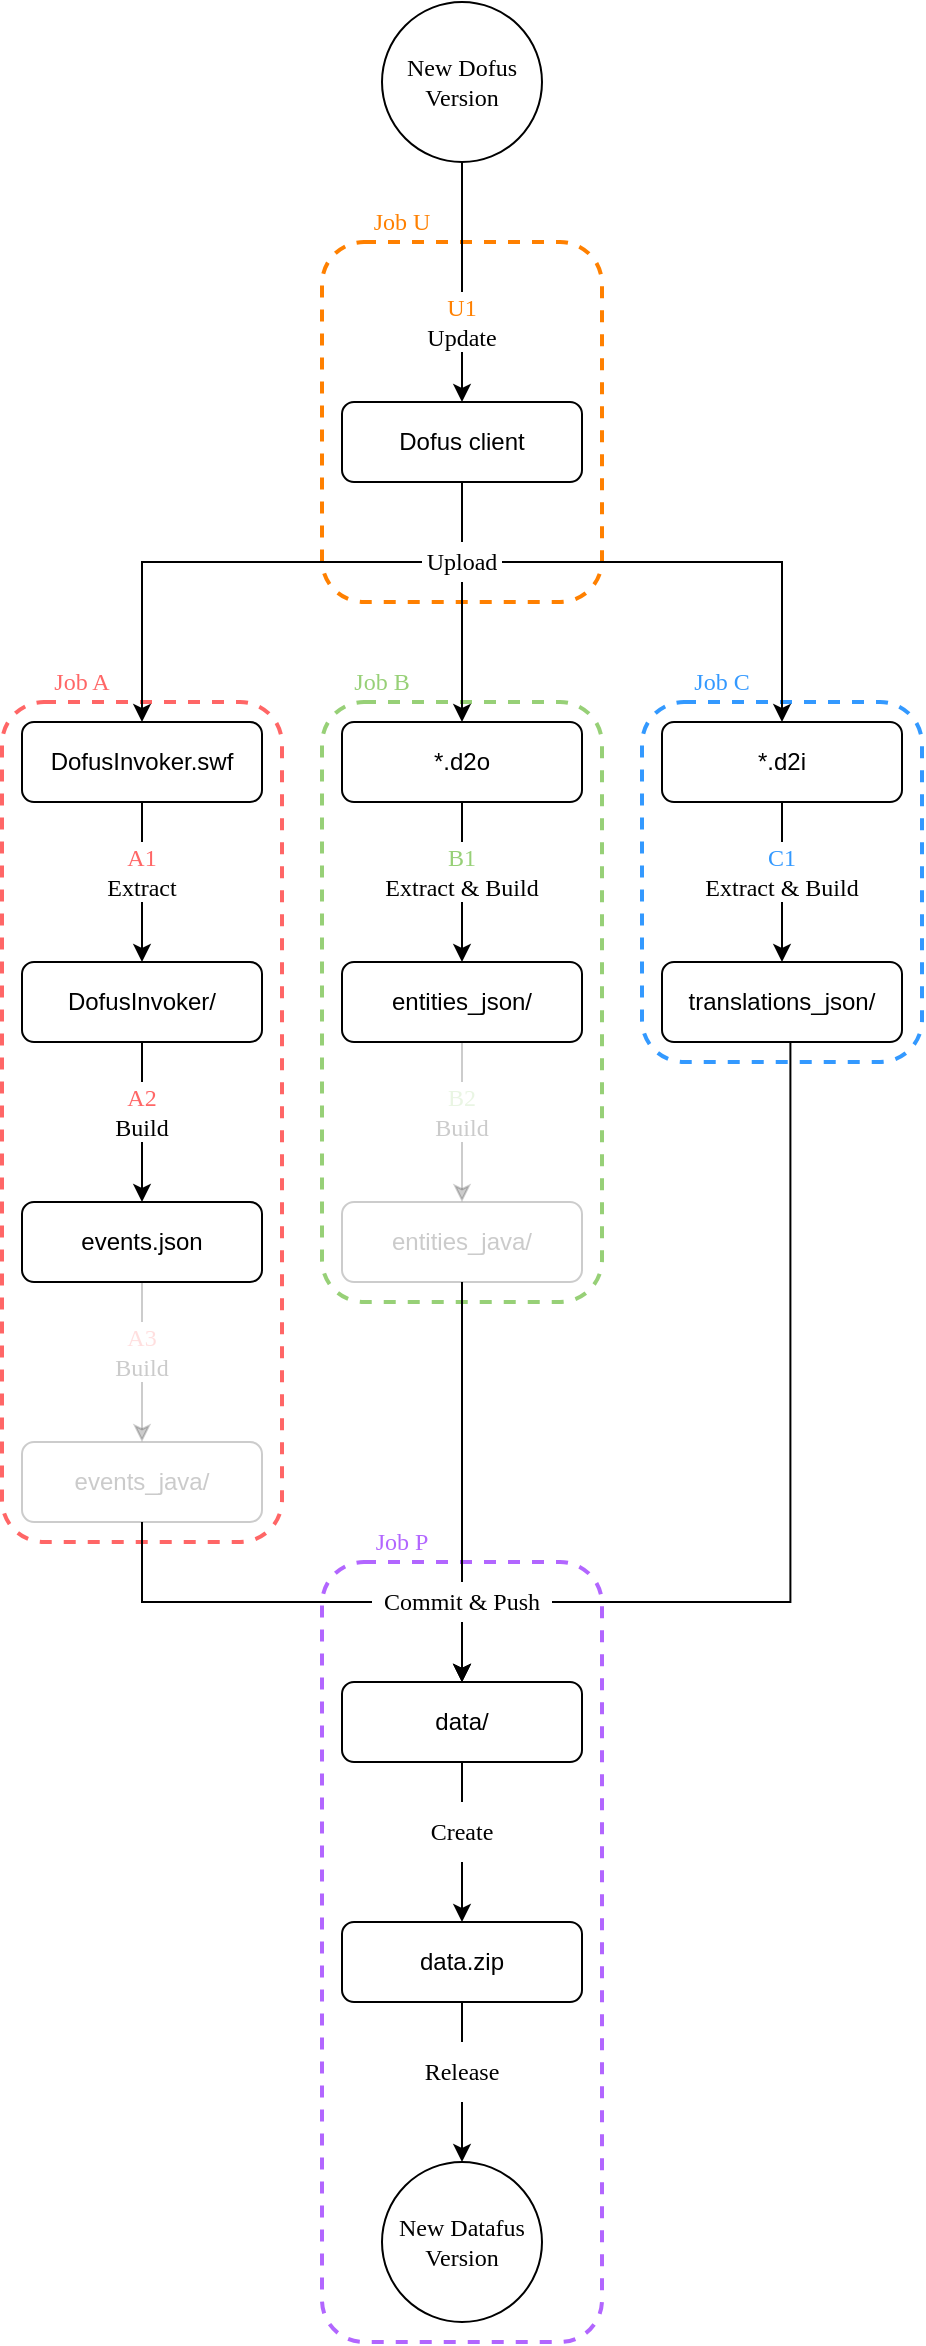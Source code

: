 <mxfile>
    <diagram id="nhp_7rRbsJUrWBSMZgtv" name="Page-1">
        <mxGraphModel dx="1148" dy="1075" grid="1" gridSize="10" guides="1" tooltips="1" connect="1" arrows="1" fold="1" page="1" pageScale="1" pageWidth="520" pageHeight="600" math="0" shadow="0">
            <root>
                <mxCell id="0"/>
                <mxCell id="1" parent="0"/>
                <mxCell id="sLgVvRYrVAXlJ8nYai_G-16" value="" style="rounded=1;whiteSpace=wrap;html=1;fontFamily=Georgia;fillColor=none;dashed=1;strokeWidth=2;strokeColor=#B266FF;connectable=0;" parent="1" vertex="1">
                    <mxGeometry x="190" y="580" width="140" height="390" as="geometry"/>
                </mxCell>
                <mxCell id="sLgVvRYrVAXlJ8nYai_G-20" value="" style="rounded=1;whiteSpace=wrap;html=1;fontFamily=Georgia;fillColor=none;dashed=1;strokeWidth=2;strokeColor=#FF8000;connectable=0;" parent="1" vertex="1">
                    <mxGeometry x="190" y="-80" width="140" height="180" as="geometry"/>
                </mxCell>
                <mxCell id="apTINImMdSON69x1LJTN-12" value="" style="rounded=1;whiteSpace=wrap;html=1;fontFamily=Georgia;fillColor=none;dashed=1;strokeWidth=2;strokeColor=#FF6666;connectable=0;" parent="1" vertex="1">
                    <mxGeometry x="30" y="150" width="140" height="420" as="geometry"/>
                </mxCell>
                <mxCell id="apTINImMdSON69x1LJTN-14" value="" style="rounded=1;whiteSpace=wrap;html=1;fontFamily=Georgia;fillColor=none;dashed=1;strokeWidth=2;strokeColor=#3399FF;connectable=0;" parent="1" vertex="1">
                    <mxGeometry x="350" y="150" width="140" height="180" as="geometry"/>
                </mxCell>
                <mxCell id="apTINImMdSON69x1LJTN-13" value="" style="rounded=1;whiteSpace=wrap;html=1;fontFamily=Georgia;fillColor=none;dashed=1;strokeWidth=2;strokeColor=#97D077;connectable=0;" parent="1" vertex="1">
                    <mxGeometry x="190" y="150" width="140" height="300" as="geometry"/>
                </mxCell>
                <mxCell id="apTINImMdSON69x1LJTN-1" value="New Dofus Version" style="ellipse;whiteSpace=wrap;html=1;aspect=fixed;fontFamily=Georgia;" parent="1" vertex="1">
                    <mxGeometry x="220" y="-200" width="80" height="80" as="geometry"/>
                </mxCell>
                <mxCell id="apTINImMdSON69x1LJTN-2" value="*.d2o" style="rounded=1;whiteSpace=wrap;html=1;fontFamily=Helvetica;" parent="1" vertex="1">
                    <mxGeometry x="200" y="160" width="120" height="40" as="geometry"/>
                </mxCell>
                <mxCell id="apTINImMdSON69x1LJTN-3" value="*.d2i" style="rounded=1;whiteSpace=wrap;html=1;fontFamily=Helvetica;" parent="1" vertex="1">
                    <mxGeometry x="360" y="160" width="120" height="40" as="geometry"/>
                </mxCell>
                <mxCell id="apTINImMdSON69x1LJTN-4" value="DofusInvoker.swf" style="rounded=1;whiteSpace=wrap;html=1;fontFamily=Helvetica;" parent="1" vertex="1">
                    <mxGeometry x="40" y="160" width="120" height="40" as="geometry"/>
                </mxCell>
                <mxCell id="apTINImMdSON69x1LJTN-5" value="DofusInvoker/" style="rounded=1;whiteSpace=wrap;html=1;fontFamily=Helvetica;" parent="1" vertex="1">
                    <mxGeometry x="40" y="280" width="120" height="40" as="geometry"/>
                </mxCell>
                <mxCell id="apTINImMdSON69x1LJTN-6" value="entities_json/" style="rounded=1;whiteSpace=wrap;html=1;fontFamily=Helvetica;" parent="1" vertex="1">
                    <mxGeometry x="200" y="280" width="120" height="40" as="geometry"/>
                </mxCell>
                <mxCell id="apTINImMdSON69x1LJTN-7" value="translations_json/" style="rounded=1;whiteSpace=wrap;html=1;fontFamily=Helvetica;" parent="1" vertex="1">
                    <mxGeometry x="360" y="280" width="120" height="40" as="geometry"/>
                </mxCell>
                <mxCell id="apTINImMdSON69x1LJTN-8" value="entities_java/" style="rounded=1;whiteSpace=wrap;html=1;fontFamily=Helvetica;opacity=20;textOpacity=20;" parent="1" vertex="1">
                    <mxGeometry x="200" y="400" width="120" height="40" as="geometry"/>
                </mxCell>
                <mxCell id="apTINImMdSON69x1LJTN-9" value="events.json" style="rounded=1;whiteSpace=wrap;html=1;fontFamily=Helvetica;" parent="1" vertex="1">
                    <mxGeometry x="40" y="400" width="120" height="40" as="geometry"/>
                </mxCell>
                <mxCell id="apTINImMdSON69x1LJTN-16" style="edgeStyle=orthogonalEdgeStyle;rounded=0;orthogonalLoop=1;jettySize=auto;html=1;exitX=0.5;exitY=1;exitDx=0;exitDy=0;entryX=0.5;entryY=0;entryDx=0;entryDy=0;fontFamily=Georgia;" parent="1" source="apTINImMdSON69x1LJTN-4" target="apTINImMdSON69x1LJTN-5" edge="1">
                    <mxGeometry relative="1" as="geometry"/>
                </mxCell>
                <mxCell id="apTINImMdSON69x1LJTN-17" style="edgeStyle=orthogonalEdgeStyle;rounded=0;orthogonalLoop=1;jettySize=auto;html=1;exitX=0.5;exitY=1;exitDx=0;exitDy=0;entryX=0.5;entryY=0;entryDx=0;entryDy=0;fontFamily=Georgia;" parent="1" source="apTINImMdSON69x1LJTN-5" target="apTINImMdSON69x1LJTN-9" edge="1">
                    <mxGeometry relative="1" as="geometry">
                        <mxPoint x="110" y="210" as="sourcePoint"/>
                        <mxPoint x="110" y="290" as="targetPoint"/>
                    </mxGeometry>
                </mxCell>
                <mxCell id="apTINImMdSON69x1LJTN-18" style="edgeStyle=orthogonalEdgeStyle;rounded=0;orthogonalLoop=1;jettySize=auto;html=1;exitX=0.5;exitY=1;exitDx=0;exitDy=0;entryX=0.5;entryY=0;entryDx=0;entryDy=0;fontFamily=Georgia;opacity=20;" parent="1" source="apTINImMdSON69x1LJTN-9" target="MlVKwU8iSEv3AwQgIC7t-1" edge="1">
                    <mxGeometry relative="1" as="geometry">
                        <mxPoint x="110" y="330" as="sourcePoint"/>
                        <mxPoint x="100" y="520" as="targetPoint"/>
                    </mxGeometry>
                </mxCell>
                <mxCell id="apTINImMdSON69x1LJTN-19" style="edgeStyle=orthogonalEdgeStyle;rounded=0;orthogonalLoop=1;jettySize=auto;html=1;entryX=0.5;entryY=0;entryDx=0;entryDy=0;fontFamily=Georgia;exitX=0.5;exitY=1;exitDx=0;exitDy=0;opacity=20;" parent="1" source="apTINImMdSON69x1LJTN-6" target="apTINImMdSON69x1LJTN-8" edge="1">
                    <mxGeometry relative="1" as="geometry">
                        <mxPoint x="110" y="450" as="sourcePoint"/>
                        <mxPoint x="110" y="530" as="targetPoint"/>
                    </mxGeometry>
                </mxCell>
                <mxCell id="apTINImMdSON69x1LJTN-20" style="edgeStyle=orthogonalEdgeStyle;rounded=0;orthogonalLoop=1;jettySize=auto;html=1;fontFamily=Georgia;exitX=0.5;exitY=1;exitDx=0;exitDy=0;" parent="1" source="apTINImMdSON69x1LJTN-2" edge="1">
                    <mxGeometry relative="1" as="geometry">
                        <mxPoint x="270" y="330" as="sourcePoint"/>
                        <mxPoint x="260" y="280" as="targetPoint"/>
                    </mxGeometry>
                </mxCell>
                <mxCell id="apTINImMdSON69x1LJTN-21" style="edgeStyle=orthogonalEdgeStyle;rounded=0;orthogonalLoop=1;jettySize=auto;html=1;fontFamily=Georgia;exitX=0.5;exitY=1;exitDx=0;exitDy=0;entryX=0.5;entryY=0;entryDx=0;entryDy=0;" parent="1" source="apTINImMdSON69x1LJTN-3" target="apTINImMdSON69x1LJTN-7" edge="1">
                    <mxGeometry relative="1" as="geometry">
                        <mxPoint x="270" y="210" as="sourcePoint"/>
                        <mxPoint x="270" y="290" as="targetPoint"/>
                    </mxGeometry>
                </mxCell>
                <mxCell id="apTINImMdSON69x1LJTN-22" style="edgeStyle=orthogonalEdgeStyle;rounded=0;orthogonalLoop=1;jettySize=auto;html=1;entryX=0.5;entryY=0;entryDx=0;entryDy=0;fontFamily=Georgia;exitX=0.5;exitY=1;exitDx=0;exitDy=0;" parent="1" source="HrQ2cZQvFkraFqn7cPHn-2" target="apTINImMdSON69x1LJTN-4" edge="1">
                    <mxGeometry relative="1" as="geometry">
                        <mxPoint x="230" y="-130" as="sourcePoint"/>
                        <mxPoint x="110" y="290" as="targetPoint"/>
                        <Array as="points">
                            <mxPoint x="260" y="80"/>
                            <mxPoint x="100" y="80"/>
                        </Array>
                    </mxGeometry>
                </mxCell>
                <mxCell id="apTINImMdSON69x1LJTN-23" style="edgeStyle=orthogonalEdgeStyle;rounded=0;orthogonalLoop=1;jettySize=auto;html=1;exitX=0.5;exitY=1;exitDx=0;exitDy=0;fontFamily=Georgia;" parent="1" source="apTINImMdSON69x1LJTN-34" edge="1">
                    <mxGeometry relative="1" as="geometry">
                        <mxPoint x="270" y="90" as="sourcePoint"/>
                        <mxPoint x="420" y="160" as="targetPoint"/>
                        <Array as="points">
                            <mxPoint x="260" y="80"/>
                            <mxPoint x="420" y="80"/>
                        </Array>
                    </mxGeometry>
                </mxCell>
                <mxCell id="apTINImMdSON69x1LJTN-24" style="edgeStyle=orthogonalEdgeStyle;rounded=0;orthogonalLoop=1;jettySize=auto;html=1;fontFamily=Georgia;" parent="1" source="apTINImMdSON69x1LJTN-34" target="apTINImMdSON69x1LJTN-2" edge="1">
                    <mxGeometry relative="1" as="geometry">
                        <mxPoint x="260" y="80" as="sourcePoint"/>
                        <mxPoint x="430" y="170" as="targetPoint"/>
                    </mxGeometry>
                </mxCell>
                <mxCell id="apTINImMdSON69x1LJTN-25" value="&lt;div style=&quot;font-size: 12px&quot;&gt;&lt;font style=&quot;font-size: 12px&quot;&gt;A1&lt;/font&gt;&lt;/div&gt;&lt;div style=&quot;font-size: 12px&quot;&gt;&lt;font style=&quot;font-size: 12px&quot;&gt;&lt;font style=&quot;font-size: 12px&quot; color=&quot;#000000&quot;&gt;Extract&lt;/font&gt;&lt;br&gt;&lt;/font&gt;&lt;/div&gt;" style="text;html=1;strokeColor=none;align=center;verticalAlign=middle;whiteSpace=wrap;rounded=0;dashed=1;fontFamily=Georgia;spacing=0;fontSize=11;fontColor=#FF6666;labelBackgroundColor=none;fillColor=default;" parent="1" vertex="1">
                    <mxGeometry x="80" y="220" width="40" height="30" as="geometry"/>
                </mxCell>
                <mxCell id="apTINImMdSON69x1LJTN-26" value="&lt;div&gt;&lt;font color=&quot;#FF6666&quot;&gt;A3&lt;/font&gt;&lt;br&gt;&lt;/div&gt;&lt;div&gt;Build&lt;/div&gt;" style="text;html=1;strokeColor=none;align=center;verticalAlign=middle;whiteSpace=wrap;rounded=0;dashed=1;fontFamily=Georgia;fillColor=#FFFFFF;textOpacity=20;" parent="1" vertex="1">
                    <mxGeometry x="80" y="460" width="40" height="30" as="geometry"/>
                </mxCell>
                <mxCell id="apTINImMdSON69x1LJTN-28" value="&lt;div&gt;&lt;font color=&quot;#FF6666&quot;&gt;A2&lt;/font&gt;&lt;br&gt;&lt;/div&gt;&lt;div&gt;Build&lt;/div&gt;" style="text;html=1;strokeColor=none;align=center;verticalAlign=middle;whiteSpace=wrap;rounded=0;dashed=1;fontFamily=Georgia;fillColor=#FFFFFF;" parent="1" vertex="1">
                    <mxGeometry x="80" y="340" width="40" height="30" as="geometry"/>
                </mxCell>
                <mxCell id="apTINImMdSON69x1LJTN-29" value="&lt;div&gt;&lt;font color=&quot;#97D077&quot;&gt;B2&lt;/font&gt;&lt;br&gt;&lt;/div&gt;&lt;div&gt;Build&lt;/div&gt;" style="text;html=1;strokeColor=none;align=center;verticalAlign=middle;whiteSpace=wrap;rounded=0;dashed=1;fontFamily=Georgia;fillColor=#FFFFFF;textOpacity=20;" parent="1" vertex="1">
                    <mxGeometry x="240" y="340" width="40" height="30" as="geometry"/>
                </mxCell>
                <mxCell id="apTINImMdSON69x1LJTN-30" value="&lt;div&gt;&lt;font color=&quot;#97D077&quot;&gt;B1&lt;/font&gt;&lt;br&gt;&lt;/div&gt;&lt;div&gt;Extract &amp;amp; Build&lt;/div&gt;" style="text;html=1;strokeColor=none;align=center;verticalAlign=middle;whiteSpace=wrap;rounded=0;dashed=1;fontFamily=Georgia;fillColor=#FFFFFF;" parent="1" vertex="1">
                    <mxGeometry x="200" y="220" width="120" height="30" as="geometry"/>
                </mxCell>
                <mxCell id="apTINImMdSON69x1LJTN-32" value="&lt;div&gt;&lt;font color=&quot;#3399FF&quot;&gt;C1&lt;/font&gt;&lt;br&gt;&lt;/div&gt;&lt;div&gt;Extract &amp;amp; Build&lt;/div&gt;" style="text;html=1;strokeColor=none;align=center;verticalAlign=middle;whiteSpace=wrap;rounded=0;dashed=1;fontFamily=Georgia;fillColor=#FFFFFF;" parent="1" vertex="1">
                    <mxGeometry x="360" y="220" width="120" height="30" as="geometry"/>
                </mxCell>
                <mxCell id="apTINImMdSON69x1LJTN-47" value="Job A" style="text;html=1;strokeColor=none;align=center;verticalAlign=middle;whiteSpace=wrap;rounded=0;dashed=1;fontFamily=Georgia;fontColor=#FF6666;" parent="1" vertex="1">
                    <mxGeometry x="50" y="130" width="40" height="20" as="geometry"/>
                </mxCell>
                <mxCell id="apTINImMdSON69x1LJTN-51" value="Job B" style="text;html=1;strokeColor=none;align=center;verticalAlign=middle;whiteSpace=wrap;rounded=0;dashed=1;fontFamily=Georgia;fontColor=#97D077;" parent="1" vertex="1">
                    <mxGeometry x="200" y="130" width="40" height="20" as="geometry"/>
                </mxCell>
                <mxCell id="apTINImMdSON69x1LJTN-52" value="&lt;font color=&quot;#3399FF&quot;&gt;Job C&lt;br&gt;&lt;/font&gt;" style="text;html=1;strokeColor=none;align=center;verticalAlign=middle;whiteSpace=wrap;rounded=0;dashed=1;fontFamily=Georgia;fontColor=#FF6666;" parent="1" vertex="1">
                    <mxGeometry x="370" y="130" width="40" height="20" as="geometry"/>
                </mxCell>
                <mxCell id="MlVKwU8iSEv3AwQgIC7t-1" value="events_java/" style="rounded=1;whiteSpace=wrap;html=1;fontFamily=Helvetica;opacity=20;textOpacity=20;" parent="1" vertex="1">
                    <mxGeometry x="40" y="520" width="120" height="40" as="geometry"/>
                </mxCell>
                <mxCell id="sLgVvRYrVAXlJ8nYai_G-1" value="data/" style="rounded=1;whiteSpace=wrap;html=1;fontFamily=Helvetica;" parent="1" vertex="1">
                    <mxGeometry x="200" y="640" width="120" height="40" as="geometry"/>
                </mxCell>
                <mxCell id="sLgVvRYrVAXlJ8nYai_G-2" style="edgeStyle=orthogonalEdgeStyle;rounded=0;orthogonalLoop=1;jettySize=auto;html=1;exitX=0.5;exitY=1;exitDx=0;exitDy=0;fontFamily=Georgia;entryX=0.5;entryY=0;entryDx=0;entryDy=0;" parent="1" source="MlVKwU8iSEv3AwQgIC7t-1" target="sLgVvRYrVAXlJ8nYai_G-1" edge="1">
                    <mxGeometry relative="1" as="geometry">
                        <mxPoint x="110" y="450" as="sourcePoint"/>
                        <mxPoint x="240" y="780" as="targetPoint"/>
                        <Array as="points">
                            <mxPoint x="100" y="600"/>
                            <mxPoint x="260" y="600"/>
                        </Array>
                    </mxGeometry>
                </mxCell>
                <mxCell id="sLgVvRYrVAXlJ8nYai_G-3" style="edgeStyle=orthogonalEdgeStyle;rounded=0;orthogonalLoop=1;jettySize=auto;html=1;fontFamily=Georgia;exitX=0.5;exitY=1;exitDx=0;exitDy=0;entryX=0.5;entryY=0;entryDx=0;entryDy=0;" parent="1" source="apTINImMdSON69x1LJTN-8" target="sLgVvRYrVAXlJ8nYai_G-1" edge="1">
                    <mxGeometry relative="1" as="geometry">
                        <mxPoint x="265" y="439" as="sourcePoint"/>
                        <mxPoint x="320" y="650" as="targetPoint"/>
                    </mxGeometry>
                </mxCell>
                <mxCell id="sLgVvRYrVAXlJ8nYai_G-4" style="edgeStyle=orthogonalEdgeStyle;rounded=0;orthogonalLoop=1;jettySize=auto;html=1;fontFamily=Georgia;exitX=0.535;exitY=1.007;exitDx=0;exitDy=0;exitPerimeter=0;entryX=0.5;entryY=0;entryDx=0;entryDy=0;" parent="1" source="apTINImMdSON69x1LJTN-7" target="sLgVvRYrVAXlJ8nYai_G-1" edge="1">
                    <mxGeometry relative="1" as="geometry">
                        <mxPoint x="270" y="450" as="sourcePoint"/>
                        <mxPoint x="310" y="790" as="targetPoint"/>
                        <Array as="points">
                            <mxPoint x="424" y="600"/>
                            <mxPoint x="260" y="600"/>
                        </Array>
                    </mxGeometry>
                </mxCell>
                <mxCell id="sLgVvRYrVAXlJ8nYai_G-9" value="&lt;div&gt;Commit &amp;amp; Push&lt;br&gt;&lt;/div&gt;" style="text;html=1;strokeColor=none;align=center;verticalAlign=middle;whiteSpace=wrap;rounded=0;dashed=1;fontFamily=Georgia;fillColor=#FFFFFF;" parent="1" vertex="1">
                    <mxGeometry x="215" y="590" width="90" height="20" as="geometry"/>
                </mxCell>
                <mxCell id="sLgVvRYrVAXlJ8nYai_G-10" style="edgeStyle=orthogonalEdgeStyle;rounded=0;orthogonalLoop=1;jettySize=auto;html=1;exitX=0.5;exitY=1;exitDx=0;exitDy=0;fontFamily=Georgia;entryX=0.5;entryY=0;entryDx=0;entryDy=0;" parent="1" source="sLgVvRYrVAXlJ8nYai_G-1" target="sLgVvRYrVAXlJ8nYai_G-11" edge="1">
                    <mxGeometry relative="1" as="geometry">
                        <mxPoint x="110" y="330" as="sourcePoint"/>
                        <mxPoint x="370" y="720" as="targetPoint"/>
                    </mxGeometry>
                </mxCell>
                <mxCell id="sLgVvRYrVAXlJ8nYai_G-11" value="data.zip" style="rounded=1;whiteSpace=wrap;html=1;fontFamily=Helvetica;" parent="1" vertex="1">
                    <mxGeometry x="200" y="760" width="120" height="40" as="geometry"/>
                </mxCell>
                <mxCell id="sLgVvRYrVAXlJ8nYai_G-12" value="New Datafus Version" style="ellipse;whiteSpace=wrap;html=1;aspect=fixed;fontFamily=Georgia;" parent="1" vertex="1">
                    <mxGeometry x="220" y="880" width="80" height="80" as="geometry"/>
                </mxCell>
                <mxCell id="sLgVvRYrVAXlJ8nYai_G-13" style="edgeStyle=orthogonalEdgeStyle;rounded=0;orthogonalLoop=1;jettySize=auto;html=1;exitX=0.5;exitY=1;exitDx=0;exitDy=0;fontFamily=Georgia;entryX=0.5;entryY=0;entryDx=0;entryDy=0;" parent="1" source="sLgVvRYrVAXlJ8nYai_G-11" target="sLgVvRYrVAXlJ8nYai_G-12" edge="1">
                    <mxGeometry relative="1" as="geometry">
                        <mxPoint x="270" y="690" as="sourcePoint"/>
                        <mxPoint x="270" y="770" as="targetPoint"/>
                    </mxGeometry>
                </mxCell>
                <mxCell id="sLgVvRYrVAXlJ8nYai_G-14" value="Create" style="text;html=1;strokeColor=none;align=center;verticalAlign=middle;whiteSpace=wrap;rounded=0;dashed=1;fontFamily=Georgia;fillColor=#FFFFFF;" parent="1" vertex="1">
                    <mxGeometry x="240" y="700" width="40" height="30" as="geometry"/>
                </mxCell>
                <mxCell id="sLgVvRYrVAXlJ8nYai_G-15" value="Release" style="text;html=1;strokeColor=none;align=center;verticalAlign=middle;whiteSpace=wrap;rounded=0;dashed=1;fontFamily=Georgia;fillColor=#FFFFFF;" parent="1" vertex="1">
                    <mxGeometry x="240" y="820" width="40" height="30" as="geometry"/>
                </mxCell>
                <mxCell id="sLgVvRYrVAXlJ8nYai_G-19" value="Job P" style="text;html=1;strokeColor=none;align=center;verticalAlign=middle;whiteSpace=wrap;rounded=0;dashed=1;fontFamily=Georgia;fontColor=#B266FF;" parent="1" vertex="1">
                    <mxGeometry x="210" y="560" width="40" height="20" as="geometry"/>
                </mxCell>
                <mxCell id="sLgVvRYrVAXlJ8nYai_G-22" value="&lt;font color=&quot;#FF8000&quot;&gt;Job U&lt;br&gt;&lt;/font&gt;" style="text;html=1;strokeColor=none;align=center;verticalAlign=middle;whiteSpace=wrap;rounded=0;dashed=1;fontFamily=Georgia;fontColor=#97D077;" parent="1" vertex="1">
                    <mxGeometry x="210" y="-100" width="40" height="20" as="geometry"/>
                </mxCell>
                <mxCell id="HrQ2cZQvFkraFqn7cPHn-2" value="Dofus client" style="rounded=1;whiteSpace=wrap;html=1;fontFamily=Helvetica;" parent="1" vertex="1">
                    <mxGeometry x="200" width="120" height="40" as="geometry"/>
                </mxCell>
                <mxCell id="HrQ2cZQvFkraFqn7cPHn-6" value="" style="edgeStyle=orthogonalEdgeStyle;rounded=0;orthogonalLoop=1;jettySize=auto;html=1;exitX=0.5;exitY=1;exitDx=0;exitDy=0;fontFamily=Georgia;entryX=0.5;entryY=0;entryDx=0;entryDy=0;" parent="1" source="apTINImMdSON69x1LJTN-1" target="HrQ2cZQvFkraFqn7cPHn-2" edge="1">
                    <mxGeometry relative="1" as="geometry">
                        <mxPoint x="260" y="-170" as="sourcePoint"/>
                        <mxPoint x="420" y="160" as="targetPoint"/>
                        <Array as="points"/>
                    </mxGeometry>
                </mxCell>
                <mxCell id="HrQ2cZQvFkraFqn7cPHn-5" value="&lt;div style=&quot;font-size: 12px&quot;&gt;&lt;font style=&quot;font-size: 12px&quot; color=&quot;#ff8000&quot;&gt;U1&lt;/font&gt;&lt;/div&gt;&lt;div style=&quot;font-size: 12px&quot;&gt;&lt;font style=&quot;font-size: 12px&quot; color=&quot;#000000&quot;&gt;Update&lt;br&gt;&lt;/font&gt;&lt;/div&gt;" style="text;html=1;strokeColor=none;align=center;verticalAlign=middle;whiteSpace=wrap;rounded=0;dashed=1;fontFamily=Georgia;spacing=0;fontSize=11;fontColor=#FF6666;labelBackgroundColor=none;fillColor=default;" parent="1" vertex="1">
                    <mxGeometry x="240" y="-55" width="40" height="30" as="geometry"/>
                </mxCell>
                <mxCell id="apTINImMdSON69x1LJTN-34" value="Upload" style="text;html=1;strokeColor=none;align=center;verticalAlign=middle;whiteSpace=wrap;rounded=0;dashed=1;fontFamily=Georgia;fillColor=#FFFFFF;" parent="1" vertex="1">
                    <mxGeometry x="240" y="70" width="40" height="20" as="geometry"/>
                </mxCell>
            </root>
        </mxGraphModel>
    </diagram>
</mxfile>